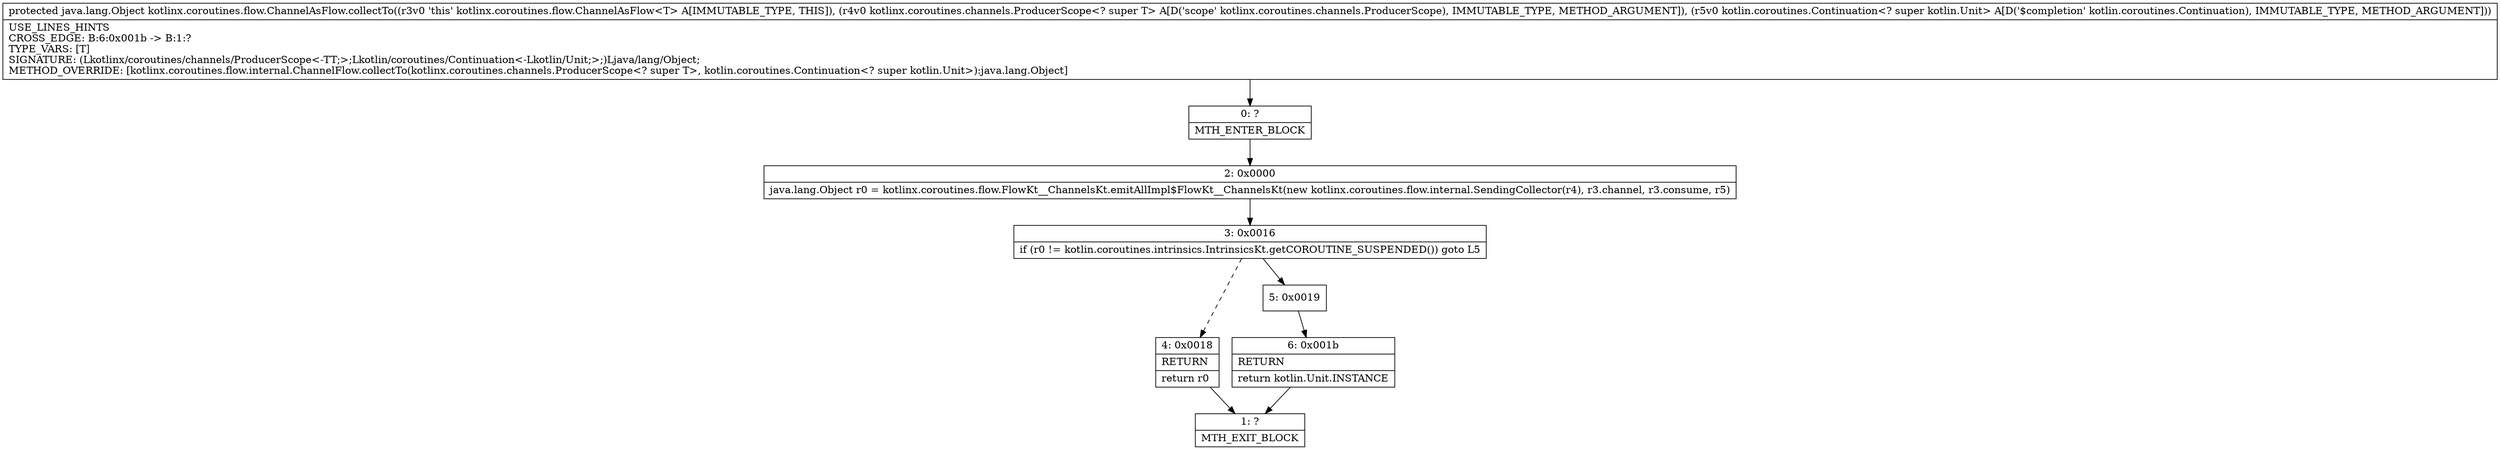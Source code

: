 digraph "CFG forkotlinx.coroutines.flow.ChannelAsFlow.collectTo(Lkotlinx\/coroutines\/channels\/ProducerScope;Lkotlin\/coroutines\/Continuation;)Ljava\/lang\/Object;" {
Node_0 [shape=record,label="{0\:\ ?|MTH_ENTER_BLOCK\l}"];
Node_2 [shape=record,label="{2\:\ 0x0000|java.lang.Object r0 = kotlinx.coroutines.flow.FlowKt__ChannelsKt.emitAllImpl$FlowKt__ChannelsKt(new kotlinx.coroutines.flow.internal.SendingCollector(r4), r3.channel, r3.consume, r5)\l}"];
Node_3 [shape=record,label="{3\:\ 0x0016|if (r0 != kotlin.coroutines.intrinsics.IntrinsicsKt.getCOROUTINE_SUSPENDED()) goto L5\l}"];
Node_4 [shape=record,label="{4\:\ 0x0018|RETURN\l|return r0\l}"];
Node_1 [shape=record,label="{1\:\ ?|MTH_EXIT_BLOCK\l}"];
Node_5 [shape=record,label="{5\:\ 0x0019}"];
Node_6 [shape=record,label="{6\:\ 0x001b|RETURN\l|return kotlin.Unit.INSTANCE\l}"];
MethodNode[shape=record,label="{protected java.lang.Object kotlinx.coroutines.flow.ChannelAsFlow.collectTo((r3v0 'this' kotlinx.coroutines.flow.ChannelAsFlow\<T\> A[IMMUTABLE_TYPE, THIS]), (r4v0 kotlinx.coroutines.channels.ProducerScope\<? super T\> A[D('scope' kotlinx.coroutines.channels.ProducerScope), IMMUTABLE_TYPE, METHOD_ARGUMENT]), (r5v0 kotlin.coroutines.Continuation\<? super kotlin.Unit\> A[D('$completion' kotlin.coroutines.Continuation), IMMUTABLE_TYPE, METHOD_ARGUMENT]))  | USE_LINES_HINTS\lCROSS_EDGE: B:6:0x001b \-\> B:1:?\lTYPE_VARS: [T]\lSIGNATURE: (Lkotlinx\/coroutines\/channels\/ProducerScope\<\-TT;\>;Lkotlin\/coroutines\/Continuation\<\-Lkotlin\/Unit;\>;)Ljava\/lang\/Object;\lMETHOD_OVERRIDE: [kotlinx.coroutines.flow.internal.ChannelFlow.collectTo(kotlinx.coroutines.channels.ProducerScope\<? super T\>, kotlin.coroutines.Continuation\<? super kotlin.Unit\>):java.lang.Object]\l}"];
MethodNode -> Node_0;Node_0 -> Node_2;
Node_2 -> Node_3;
Node_3 -> Node_4[style=dashed];
Node_3 -> Node_5;
Node_4 -> Node_1;
Node_5 -> Node_6;
Node_6 -> Node_1;
}

